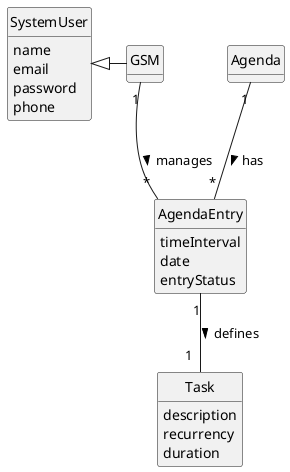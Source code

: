 @startuml
skinparam monochrome true
skinparam packageStyle rectangle
skinparam shadowing false



skinparam classAttributeIconSize 0

hide circle
hide methods


class SystemUser {
    name
    email
    password
    phone

}
class GSM {

}


class Agenda {
}

class AgendaEntry {

    timeInterval
    date
    entryStatus
}




class Task {
    description
    recurrency
    duration
}

Agenda "1" -- "*" AgendaEntry : has >
AgendaEntry "1" -- "1  " Task : defines >
SystemUser <|- GSM
GSM "1" -- "*" AgendaEntry: manages >
@enduml